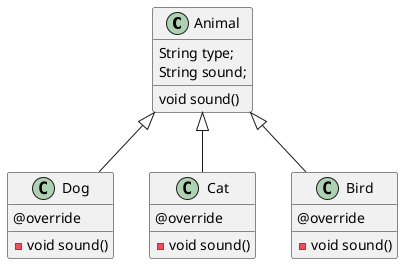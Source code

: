 @startuml
class Animal {
    String type;
    String sound;

void sound()
}
class Dog extends Animal {
@override
-void sound()

' Dog dog = Dog('포유류', '멍멍');

}
class Cat extends Animal{
@override
-void sound()
}
class Bird extends Animal{
@override
-void sound()
}
@enduml